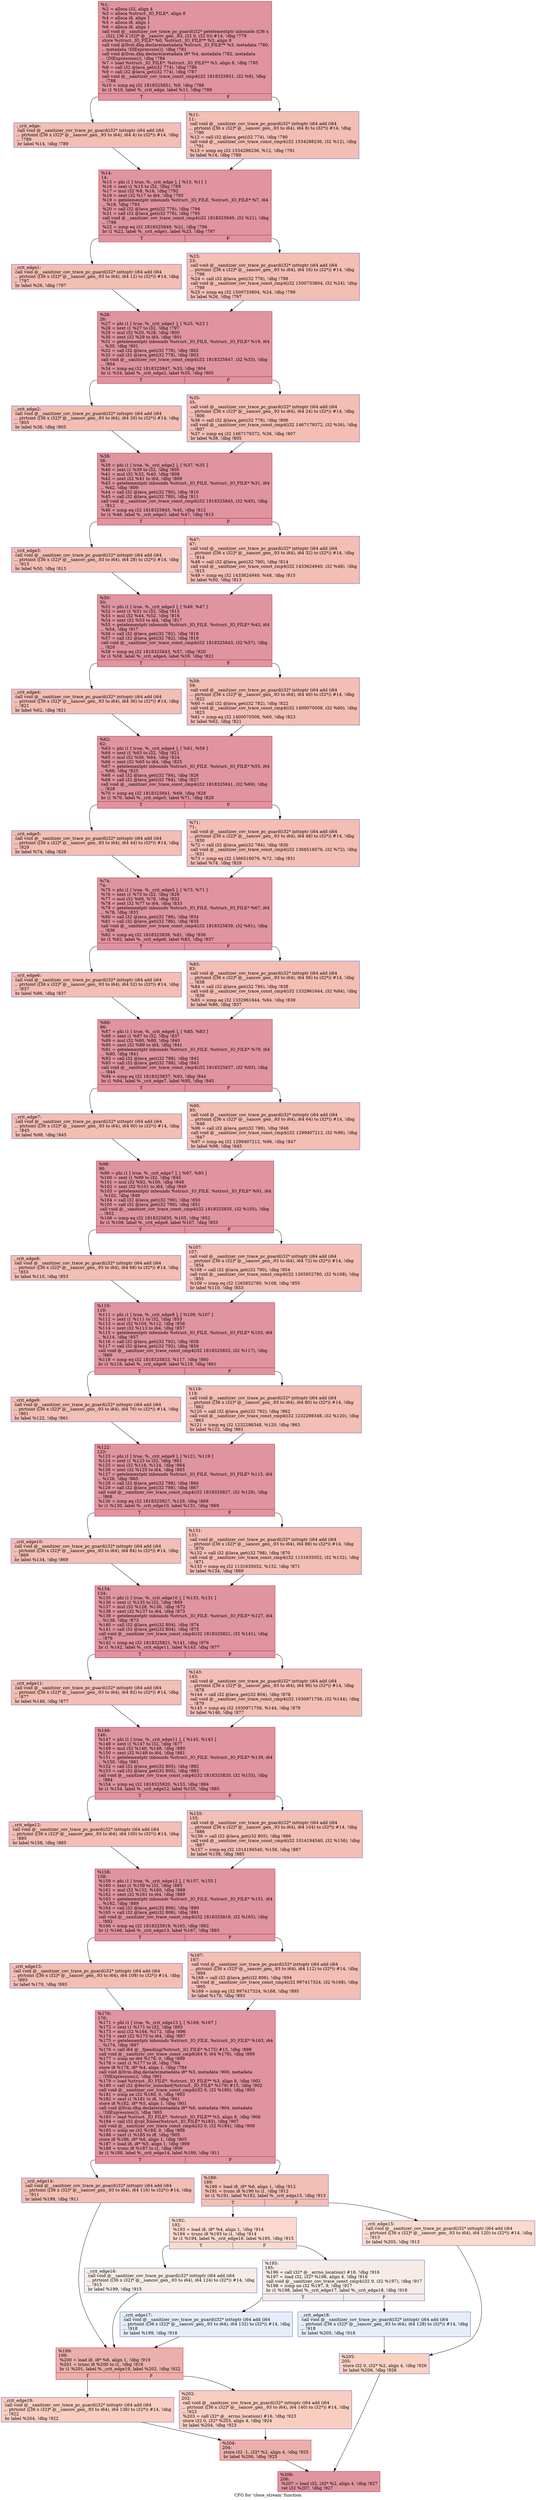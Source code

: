 digraph "CFG for 'close_stream' function" {
	label="CFG for 'close_stream' function";

	Node0x555ee50abb30 [shape=record,color="#b70d28ff", style=filled, fillcolor="#b70d2870",label="{%1:\l  %2 = alloca i32, align 4\l  %3 = alloca %struct._IO_FILE*, align 8\l  %4 = alloca i8, align 1\l  %5 = alloca i8, align 1\l  %6 = alloca i8, align 1\l  call void @__sanitizer_cov_trace_pc_guard(i32* getelementptr inbounds ([36 x\l... i32], [36 x i32]* @__sancov_gen_.93, i32 0, i32 0)) #14, !dbg !779\l  store %struct._IO_FILE* %0, %struct._IO_FILE** %3, align 8\l  call void @llvm.dbg.declare(metadata %struct._IO_FILE** %3, metadata !780,\l... metadata !DIExpression()), !dbg !781\l  call void @llvm.dbg.declare(metadata i8* %4, metadata !782, metadata\l... !DIExpression()), !dbg !784\l  %7 = load %struct._IO_FILE*, %struct._IO_FILE** %3, align 8, !dbg !785\l  %8 = call i32 @lava_get(i32 774), !dbg !786\l  %9 = call i32 @lava_get(i32 774), !dbg !787\l  call void @__sanitizer_cov_trace_const_cmp4(i32 1818325851, i32 %9), !dbg\l... !788\l  %10 = icmp eq i32 1818325851, %9, !dbg !788\l  br i1 %10, label %._crit_edge, label %11, !dbg !789\l|{<s0>T|<s1>F}}"];
	Node0x555ee50abb30:s0 -> Node0x555ee50afa20;
	Node0x555ee50abb30:s1 -> Node0x555ee50afa70;
	Node0x555ee50afa20 [shape=record,color="#3d50c3ff", style=filled, fillcolor="#e36c5570",label="{._crit_edge:                                      \l  call void @__sanitizer_cov_trace_pc_guard(i32* inttoptr (i64 add (i64\l... ptrtoint ([36 x i32]* @__sancov_gen_.93 to i64), i64 4) to i32*)) #14, !dbg\l... !789\l  br label %14, !dbg !789\l}"];
	Node0x555ee50afa20 -> Node0x555ee50afac0;
	Node0x555ee50afa70 [shape=record,color="#3d50c3ff", style=filled, fillcolor="#e36c5570",label="{%11:\l11:                                               \l  call void @__sanitizer_cov_trace_pc_guard(i32* inttoptr (i64 add (i64\l... ptrtoint ([36 x i32]* @__sancov_gen_.93 to i64), i64 8) to i32*)) #14, !dbg\l... !790\l  %12 = call i32 @lava_get(i32 774), !dbg !790\l  call void @__sanitizer_cov_trace_const_cmp4(i32 1534288236, i32 %12), !dbg\l... !791\l  %13 = icmp eq i32 1534288236, %12, !dbg !791\l  br label %14, !dbg !789\l}"];
	Node0x555ee50afa70 -> Node0x555ee50afac0;
	Node0x555ee50afac0 [shape=record,color="#b70d28ff", style=filled, fillcolor="#b70d2870",label="{%14:\l14:                                               \l  %15 = phi i1 [ true, %._crit_edge ], [ %13, %11 ]\l  %16 = zext i1 %15 to i32, !dbg !789\l  %17 = mul i32 %8, %16, !dbg !792\l  %18 = zext i32 %17 to i64, !dbg !793\l  %19 = getelementptr inbounds %struct._IO_FILE, %struct._IO_FILE* %7, i64\l... %18, !dbg !793\l  %20 = call i32 @lava_get(i32 776), !dbg !794\l  %21 = call i32 @lava_get(i32 776), !dbg !795\l  call void @__sanitizer_cov_trace_const_cmp4(i32 1818325849, i32 %21), !dbg\l... !796\l  %22 = icmp eq i32 1818325849, %21, !dbg !796\l  br i1 %22, label %._crit_edge1, label %23, !dbg !797\l|{<s0>T|<s1>F}}"];
	Node0x555ee50afac0:s0 -> Node0x555ee50afb10;
	Node0x555ee50afac0:s1 -> Node0x555ee50afb60;
	Node0x555ee50afb10 [shape=record,color="#3d50c3ff", style=filled, fillcolor="#e36c5570",label="{._crit_edge1:                                     \l  call void @__sanitizer_cov_trace_pc_guard(i32* inttoptr (i64 add (i64\l... ptrtoint ([36 x i32]* @__sancov_gen_.93 to i64), i64 12) to i32*)) #14, !dbg\l... !797\l  br label %26, !dbg !797\l}"];
	Node0x555ee50afb10 -> Node0x555ee50afbb0;
	Node0x555ee50afb60 [shape=record,color="#3d50c3ff", style=filled, fillcolor="#e36c5570",label="{%23:\l23:                                               \l  call void @__sanitizer_cov_trace_pc_guard(i32* inttoptr (i64 add (i64\l... ptrtoint ([36 x i32]* @__sancov_gen_.93 to i64), i64 16) to i32*)) #14, !dbg\l... !798\l  %24 = call i32 @lava_get(i32 776), !dbg !798\l  call void @__sanitizer_cov_trace_const_cmp4(i32 1500733804, i32 %24), !dbg\l... !799\l  %25 = icmp eq i32 1500733804, %24, !dbg !799\l  br label %26, !dbg !797\l}"];
	Node0x555ee50afb60 -> Node0x555ee50afbb0;
	Node0x555ee50afbb0 [shape=record,color="#b70d28ff", style=filled, fillcolor="#b70d2870",label="{%26:\l26:                                               \l  %27 = phi i1 [ true, %._crit_edge1 ], [ %25, %23 ]\l  %28 = zext i1 %27 to i32, !dbg !797\l  %29 = mul i32 %20, %28, !dbg !800\l  %30 = zext i32 %29 to i64, !dbg !801\l  %31 = getelementptr inbounds %struct._IO_FILE, %struct._IO_FILE* %19, i64\l... %30, !dbg !801\l  %32 = call i32 @lava_get(i32 778), !dbg !802\l  %33 = call i32 @lava_get(i32 778), !dbg !803\l  call void @__sanitizer_cov_trace_const_cmp4(i32 1818325847, i32 %33), !dbg\l... !804\l  %34 = icmp eq i32 1818325847, %33, !dbg !804\l  br i1 %34, label %._crit_edge2, label %35, !dbg !805\l|{<s0>T|<s1>F}}"];
	Node0x555ee50afbb0:s0 -> Node0x555ee50afc00;
	Node0x555ee50afbb0:s1 -> Node0x555ee50afc50;
	Node0x555ee50afc00 [shape=record,color="#3d50c3ff", style=filled, fillcolor="#e36c5570",label="{._crit_edge2:                                     \l  call void @__sanitizer_cov_trace_pc_guard(i32* inttoptr (i64 add (i64\l... ptrtoint ([36 x i32]* @__sancov_gen_.93 to i64), i64 20) to i32*)) #14, !dbg\l... !805\l  br label %38, !dbg !805\l}"];
	Node0x555ee50afc00 -> Node0x555ee50afca0;
	Node0x555ee50afc50 [shape=record,color="#3d50c3ff", style=filled, fillcolor="#e36c5570",label="{%35:\l35:                                               \l  call void @__sanitizer_cov_trace_pc_guard(i32* inttoptr (i64 add (i64\l... ptrtoint ([36 x i32]* @__sancov_gen_.93 to i64), i64 24) to i32*)) #14, !dbg\l... !806\l  %36 = call i32 @lava_get(i32 778), !dbg !806\l  call void @__sanitizer_cov_trace_const_cmp4(i32 1467179372, i32 %36), !dbg\l... !807\l  %37 = icmp eq i32 1467179372, %36, !dbg !807\l  br label %38, !dbg !805\l}"];
	Node0x555ee50afc50 -> Node0x555ee50afca0;
	Node0x555ee50afca0 [shape=record,color="#b70d28ff", style=filled, fillcolor="#b70d2870",label="{%38:\l38:                                               \l  %39 = phi i1 [ true, %._crit_edge2 ], [ %37, %35 ]\l  %40 = zext i1 %39 to i32, !dbg !805\l  %41 = mul i32 %32, %40, !dbg !808\l  %42 = zext i32 %41 to i64, !dbg !809\l  %43 = getelementptr inbounds %struct._IO_FILE, %struct._IO_FILE* %31, i64\l... %42, !dbg !809\l  %44 = call i32 @lava_get(i32 780), !dbg !810\l  %45 = call i32 @lava_get(i32 780), !dbg !811\l  call void @__sanitizer_cov_trace_const_cmp4(i32 1818325845, i32 %45), !dbg\l... !812\l  %46 = icmp eq i32 1818325845, %45, !dbg !812\l  br i1 %46, label %._crit_edge3, label %47, !dbg !813\l|{<s0>T|<s1>F}}"];
	Node0x555ee50afca0:s0 -> Node0x555ee50afcf0;
	Node0x555ee50afca0:s1 -> Node0x555ee50afd40;
	Node0x555ee50afcf0 [shape=record,color="#3d50c3ff", style=filled, fillcolor="#e36c5570",label="{._crit_edge3:                                     \l  call void @__sanitizer_cov_trace_pc_guard(i32* inttoptr (i64 add (i64\l... ptrtoint ([36 x i32]* @__sancov_gen_.93 to i64), i64 28) to i32*)) #14, !dbg\l... !813\l  br label %50, !dbg !813\l}"];
	Node0x555ee50afcf0 -> Node0x555ee50afd90;
	Node0x555ee50afd40 [shape=record,color="#3d50c3ff", style=filled, fillcolor="#e36c5570",label="{%47:\l47:                                               \l  call void @__sanitizer_cov_trace_pc_guard(i32* inttoptr (i64 add (i64\l... ptrtoint ([36 x i32]* @__sancov_gen_.93 to i64), i64 32) to i32*)) #14, !dbg\l... !814\l  %48 = call i32 @lava_get(i32 780), !dbg !814\l  call void @__sanitizer_cov_trace_const_cmp4(i32 1433624940, i32 %48), !dbg\l... !815\l  %49 = icmp eq i32 1433624940, %48, !dbg !815\l  br label %50, !dbg !813\l}"];
	Node0x555ee50afd40 -> Node0x555ee50afd90;
	Node0x555ee50afd90 [shape=record,color="#b70d28ff", style=filled, fillcolor="#b70d2870",label="{%50:\l50:                                               \l  %51 = phi i1 [ true, %._crit_edge3 ], [ %49, %47 ]\l  %52 = zext i1 %51 to i32, !dbg !813\l  %53 = mul i32 %44, %52, !dbg !816\l  %54 = zext i32 %53 to i64, !dbg !817\l  %55 = getelementptr inbounds %struct._IO_FILE, %struct._IO_FILE* %43, i64\l... %54, !dbg !817\l  %56 = call i32 @lava_get(i32 782), !dbg !818\l  %57 = call i32 @lava_get(i32 782), !dbg !819\l  call void @__sanitizer_cov_trace_const_cmp4(i32 1818325843, i32 %57), !dbg\l... !820\l  %58 = icmp eq i32 1818325843, %57, !dbg !820\l  br i1 %58, label %._crit_edge4, label %59, !dbg !821\l|{<s0>T|<s1>F}}"];
	Node0x555ee50afd90:s0 -> Node0x555ee50afde0;
	Node0x555ee50afd90:s1 -> Node0x555ee50afe30;
	Node0x555ee50afde0 [shape=record,color="#3d50c3ff", style=filled, fillcolor="#e36c5570",label="{._crit_edge4:                                     \l  call void @__sanitizer_cov_trace_pc_guard(i32* inttoptr (i64 add (i64\l... ptrtoint ([36 x i32]* @__sancov_gen_.93 to i64), i64 36) to i32*)) #14, !dbg\l... !821\l  br label %62, !dbg !821\l}"];
	Node0x555ee50afde0 -> Node0x555ee50afe80;
	Node0x555ee50afe30 [shape=record,color="#3d50c3ff", style=filled, fillcolor="#e36c5570",label="{%59:\l59:                                               \l  call void @__sanitizer_cov_trace_pc_guard(i32* inttoptr (i64 add (i64\l... ptrtoint ([36 x i32]* @__sancov_gen_.93 to i64), i64 40) to i32*)) #14, !dbg\l... !822\l  %60 = call i32 @lava_get(i32 782), !dbg !822\l  call void @__sanitizer_cov_trace_const_cmp4(i32 1400070508, i32 %60), !dbg\l... !823\l  %61 = icmp eq i32 1400070508, %60, !dbg !823\l  br label %62, !dbg !821\l}"];
	Node0x555ee50afe30 -> Node0x555ee50afe80;
	Node0x555ee50afe80 [shape=record,color="#b70d28ff", style=filled, fillcolor="#b70d2870",label="{%62:\l62:                                               \l  %63 = phi i1 [ true, %._crit_edge4 ], [ %61, %59 ]\l  %64 = zext i1 %63 to i32, !dbg !821\l  %65 = mul i32 %56, %64, !dbg !824\l  %66 = zext i32 %65 to i64, !dbg !825\l  %67 = getelementptr inbounds %struct._IO_FILE, %struct._IO_FILE* %55, i64\l... %66, !dbg !825\l  %68 = call i32 @lava_get(i32 784), !dbg !826\l  %69 = call i32 @lava_get(i32 784), !dbg !827\l  call void @__sanitizer_cov_trace_const_cmp4(i32 1818325841, i32 %69), !dbg\l... !828\l  %70 = icmp eq i32 1818325841, %69, !dbg !828\l  br i1 %70, label %._crit_edge5, label %71, !dbg !829\l|{<s0>T|<s1>F}}"];
	Node0x555ee50afe80:s0 -> Node0x555ee50afed0;
	Node0x555ee50afe80:s1 -> Node0x555ee50aff20;
	Node0x555ee50afed0 [shape=record,color="#3d50c3ff", style=filled, fillcolor="#e36c5570",label="{._crit_edge5:                                     \l  call void @__sanitizer_cov_trace_pc_guard(i32* inttoptr (i64 add (i64\l... ptrtoint ([36 x i32]* @__sancov_gen_.93 to i64), i64 44) to i32*)) #14, !dbg\l... !829\l  br label %74, !dbg !829\l}"];
	Node0x555ee50afed0 -> Node0x555ee50aff70;
	Node0x555ee50aff20 [shape=record,color="#3d50c3ff", style=filled, fillcolor="#e36c5570",label="{%71:\l71:                                               \l  call void @__sanitizer_cov_trace_pc_guard(i32* inttoptr (i64 add (i64\l... ptrtoint ([36 x i32]* @__sancov_gen_.93 to i64), i64 48) to i32*)) #14, !dbg\l... !830\l  %72 = call i32 @lava_get(i32 784), !dbg !830\l  call void @__sanitizer_cov_trace_const_cmp4(i32 1366516076, i32 %72), !dbg\l... !831\l  %73 = icmp eq i32 1366516076, %72, !dbg !831\l  br label %74, !dbg !829\l}"];
	Node0x555ee50aff20 -> Node0x555ee50aff70;
	Node0x555ee50aff70 [shape=record,color="#b70d28ff", style=filled, fillcolor="#b70d2870",label="{%74:\l74:                                               \l  %75 = phi i1 [ true, %._crit_edge5 ], [ %73, %71 ]\l  %76 = zext i1 %75 to i32, !dbg !829\l  %77 = mul i32 %68, %76, !dbg !832\l  %78 = zext i32 %77 to i64, !dbg !833\l  %79 = getelementptr inbounds %struct._IO_FILE, %struct._IO_FILE* %67, i64\l... %78, !dbg !833\l  %80 = call i32 @lava_get(i32 786), !dbg !834\l  %81 = call i32 @lava_get(i32 786), !dbg !835\l  call void @__sanitizer_cov_trace_const_cmp4(i32 1818325839, i32 %81), !dbg\l... !836\l  %82 = icmp eq i32 1818325839, %81, !dbg !836\l  br i1 %82, label %._crit_edge6, label %83, !dbg !837\l|{<s0>T|<s1>F}}"];
	Node0x555ee50aff70:s0 -> Node0x555ee50affc0;
	Node0x555ee50aff70:s1 -> Node0x555ee50b0010;
	Node0x555ee50affc0 [shape=record,color="#3d50c3ff", style=filled, fillcolor="#e36c5570",label="{._crit_edge6:                                     \l  call void @__sanitizer_cov_trace_pc_guard(i32* inttoptr (i64 add (i64\l... ptrtoint ([36 x i32]* @__sancov_gen_.93 to i64), i64 52) to i32*)) #14, !dbg\l... !837\l  br label %86, !dbg !837\l}"];
	Node0x555ee50affc0 -> Node0x555ee50b0060;
	Node0x555ee50b0010 [shape=record,color="#3d50c3ff", style=filled, fillcolor="#e36c5570",label="{%83:\l83:                                               \l  call void @__sanitizer_cov_trace_pc_guard(i32* inttoptr (i64 add (i64\l... ptrtoint ([36 x i32]* @__sancov_gen_.93 to i64), i64 56) to i32*)) #14, !dbg\l... !838\l  %84 = call i32 @lava_get(i32 786), !dbg !838\l  call void @__sanitizer_cov_trace_const_cmp4(i32 1332961644, i32 %84), !dbg\l... !839\l  %85 = icmp eq i32 1332961644, %84, !dbg !839\l  br label %86, !dbg !837\l}"];
	Node0x555ee50b0010 -> Node0x555ee50b0060;
	Node0x555ee50b0060 [shape=record,color="#b70d28ff", style=filled, fillcolor="#b70d2870",label="{%86:\l86:                                               \l  %87 = phi i1 [ true, %._crit_edge6 ], [ %85, %83 ]\l  %88 = zext i1 %87 to i32, !dbg !837\l  %89 = mul i32 %80, %88, !dbg !840\l  %90 = zext i32 %89 to i64, !dbg !841\l  %91 = getelementptr inbounds %struct._IO_FILE, %struct._IO_FILE* %79, i64\l... %90, !dbg !841\l  %92 = call i32 @lava_get(i32 788), !dbg !842\l  %93 = call i32 @lava_get(i32 788), !dbg !843\l  call void @__sanitizer_cov_trace_const_cmp4(i32 1818325837, i32 %93), !dbg\l... !844\l  %94 = icmp eq i32 1818325837, %93, !dbg !844\l  br i1 %94, label %._crit_edge7, label %95, !dbg !845\l|{<s0>T|<s1>F}}"];
	Node0x555ee50b0060:s0 -> Node0x555ee50b00b0;
	Node0x555ee50b0060:s1 -> Node0x555ee50b0100;
	Node0x555ee50b00b0 [shape=record,color="#3d50c3ff", style=filled, fillcolor="#e36c5570",label="{._crit_edge7:                                     \l  call void @__sanitizer_cov_trace_pc_guard(i32* inttoptr (i64 add (i64\l... ptrtoint ([36 x i32]* @__sancov_gen_.93 to i64), i64 60) to i32*)) #14, !dbg\l... !845\l  br label %98, !dbg !845\l}"];
	Node0x555ee50b00b0 -> Node0x555ee50b0150;
	Node0x555ee50b0100 [shape=record,color="#3d50c3ff", style=filled, fillcolor="#e36c5570",label="{%95:\l95:                                               \l  call void @__sanitizer_cov_trace_pc_guard(i32* inttoptr (i64 add (i64\l... ptrtoint ([36 x i32]* @__sancov_gen_.93 to i64), i64 64) to i32*)) #14, !dbg\l... !846\l  %96 = call i32 @lava_get(i32 788), !dbg !846\l  call void @__sanitizer_cov_trace_const_cmp4(i32 1299407212, i32 %96), !dbg\l... !847\l  %97 = icmp eq i32 1299407212, %96, !dbg !847\l  br label %98, !dbg !845\l}"];
	Node0x555ee50b0100 -> Node0x555ee50b0150;
	Node0x555ee50b0150 [shape=record,color="#b70d28ff", style=filled, fillcolor="#b70d2870",label="{%98:\l98:                                               \l  %99 = phi i1 [ true, %._crit_edge7 ], [ %97, %95 ]\l  %100 = zext i1 %99 to i32, !dbg !845\l  %101 = mul i32 %92, %100, !dbg !848\l  %102 = zext i32 %101 to i64, !dbg !849\l  %103 = getelementptr inbounds %struct._IO_FILE, %struct._IO_FILE* %91, i64\l... %102, !dbg !849\l  %104 = call i32 @lava_get(i32 790), !dbg !850\l  %105 = call i32 @lava_get(i32 790), !dbg !851\l  call void @__sanitizer_cov_trace_const_cmp4(i32 1818325835, i32 %105), !dbg\l... !852\l  %106 = icmp eq i32 1818325835, %105, !dbg !852\l  br i1 %106, label %._crit_edge8, label %107, !dbg !853\l|{<s0>T|<s1>F}}"];
	Node0x555ee50b0150:s0 -> Node0x555ee50b01a0;
	Node0x555ee50b0150:s1 -> Node0x555ee50b01f0;
	Node0x555ee50b01a0 [shape=record,color="#3d50c3ff", style=filled, fillcolor="#e36c5570",label="{._crit_edge8:                                     \l  call void @__sanitizer_cov_trace_pc_guard(i32* inttoptr (i64 add (i64\l... ptrtoint ([36 x i32]* @__sancov_gen_.93 to i64), i64 68) to i32*)) #14, !dbg\l... !853\l  br label %110, !dbg !853\l}"];
	Node0x555ee50b01a0 -> Node0x555ee50b0240;
	Node0x555ee50b01f0 [shape=record,color="#3d50c3ff", style=filled, fillcolor="#e36c5570",label="{%107:\l107:                                              \l  call void @__sanitizer_cov_trace_pc_guard(i32* inttoptr (i64 add (i64\l... ptrtoint ([36 x i32]* @__sancov_gen_.93 to i64), i64 72) to i32*)) #14, !dbg\l... !854\l  %108 = call i32 @lava_get(i32 790), !dbg !854\l  call void @__sanitizer_cov_trace_const_cmp4(i32 1265852780, i32 %108), !dbg\l... !855\l  %109 = icmp eq i32 1265852780, %108, !dbg !855\l  br label %110, !dbg !853\l}"];
	Node0x555ee50b01f0 -> Node0x555ee50b0240;
	Node0x555ee50b0240 [shape=record,color="#b70d28ff", style=filled, fillcolor="#b70d2870",label="{%110:\l110:                                              \l  %111 = phi i1 [ true, %._crit_edge8 ], [ %109, %107 ]\l  %112 = zext i1 %111 to i32, !dbg !853\l  %113 = mul i32 %104, %112, !dbg !856\l  %114 = zext i32 %113 to i64, !dbg !857\l  %115 = getelementptr inbounds %struct._IO_FILE, %struct._IO_FILE* %103, i64\l... %114, !dbg !857\l  %116 = call i32 @lava_get(i32 792), !dbg !858\l  %117 = call i32 @lava_get(i32 792), !dbg !859\l  call void @__sanitizer_cov_trace_const_cmp4(i32 1818325833, i32 %117), !dbg\l... !860\l  %118 = icmp eq i32 1818325833, %117, !dbg !860\l  br i1 %118, label %._crit_edge9, label %119, !dbg !861\l|{<s0>T|<s1>F}}"];
	Node0x555ee50b0240:s0 -> Node0x555ee50b0290;
	Node0x555ee50b0240:s1 -> Node0x555ee50b02e0;
	Node0x555ee50b0290 [shape=record,color="#3d50c3ff", style=filled, fillcolor="#e36c5570",label="{._crit_edge9:                                     \l  call void @__sanitizer_cov_trace_pc_guard(i32* inttoptr (i64 add (i64\l... ptrtoint ([36 x i32]* @__sancov_gen_.93 to i64), i64 76) to i32*)) #14, !dbg\l... !861\l  br label %122, !dbg !861\l}"];
	Node0x555ee50b0290 -> Node0x555ee50b0330;
	Node0x555ee50b02e0 [shape=record,color="#3d50c3ff", style=filled, fillcolor="#e36c5570",label="{%119:\l119:                                              \l  call void @__sanitizer_cov_trace_pc_guard(i32* inttoptr (i64 add (i64\l... ptrtoint ([36 x i32]* @__sancov_gen_.93 to i64), i64 80) to i32*)) #14, !dbg\l... !862\l  %120 = call i32 @lava_get(i32 792), !dbg !862\l  call void @__sanitizer_cov_trace_const_cmp4(i32 1232298348, i32 %120), !dbg\l... !863\l  %121 = icmp eq i32 1232298348, %120, !dbg !863\l  br label %122, !dbg !861\l}"];
	Node0x555ee50b02e0 -> Node0x555ee50b0330;
	Node0x555ee50b0330 [shape=record,color="#b70d28ff", style=filled, fillcolor="#b70d2870",label="{%122:\l122:                                              \l  %123 = phi i1 [ true, %._crit_edge9 ], [ %121, %119 ]\l  %124 = zext i1 %123 to i32, !dbg !861\l  %125 = mul i32 %116, %124, !dbg !864\l  %126 = zext i32 %125 to i64, !dbg !865\l  %127 = getelementptr inbounds %struct._IO_FILE, %struct._IO_FILE* %115, i64\l... %126, !dbg !865\l  %128 = call i32 @lava_get(i32 798), !dbg !866\l  %129 = call i32 @lava_get(i32 798), !dbg !867\l  call void @__sanitizer_cov_trace_const_cmp4(i32 1818325827, i32 %129), !dbg\l... !868\l  %130 = icmp eq i32 1818325827, %129, !dbg !868\l  br i1 %130, label %._crit_edge10, label %131, !dbg !869\l|{<s0>T|<s1>F}}"];
	Node0x555ee50b0330:s0 -> Node0x555ee50b0380;
	Node0x555ee50b0330:s1 -> Node0x555ee50b03d0;
	Node0x555ee50b0380 [shape=record,color="#3d50c3ff", style=filled, fillcolor="#e36c5570",label="{._crit_edge10:                                    \l  call void @__sanitizer_cov_trace_pc_guard(i32* inttoptr (i64 add (i64\l... ptrtoint ([36 x i32]* @__sancov_gen_.93 to i64), i64 84) to i32*)) #14, !dbg\l... !869\l  br label %134, !dbg !869\l}"];
	Node0x555ee50b0380 -> Node0x555ee50b0420;
	Node0x555ee50b03d0 [shape=record,color="#3d50c3ff", style=filled, fillcolor="#e36c5570",label="{%131:\l131:                                              \l  call void @__sanitizer_cov_trace_pc_guard(i32* inttoptr (i64 add (i64\l... ptrtoint ([36 x i32]* @__sancov_gen_.93 to i64), i64 88) to i32*)) #14, !dbg\l... !870\l  %132 = call i32 @lava_get(i32 798), !dbg !870\l  call void @__sanitizer_cov_trace_const_cmp4(i32 1131635052, i32 %132), !dbg\l... !871\l  %133 = icmp eq i32 1131635052, %132, !dbg !871\l  br label %134, !dbg !869\l}"];
	Node0x555ee50b03d0 -> Node0x555ee50b0420;
	Node0x555ee50b0420 [shape=record,color="#b70d28ff", style=filled, fillcolor="#b70d2870",label="{%134:\l134:                                              \l  %135 = phi i1 [ true, %._crit_edge10 ], [ %133, %131 ]\l  %136 = zext i1 %135 to i32, !dbg !869\l  %137 = mul i32 %128, %136, !dbg !872\l  %138 = zext i32 %137 to i64, !dbg !873\l  %139 = getelementptr inbounds %struct._IO_FILE, %struct._IO_FILE* %127, i64\l... %138, !dbg !873\l  %140 = call i32 @lava_get(i32 804), !dbg !874\l  %141 = call i32 @lava_get(i32 804), !dbg !875\l  call void @__sanitizer_cov_trace_const_cmp4(i32 1818325821, i32 %141), !dbg\l... !876\l  %142 = icmp eq i32 1818325821, %141, !dbg !876\l  br i1 %142, label %._crit_edge11, label %143, !dbg !877\l|{<s0>T|<s1>F}}"];
	Node0x555ee50b0420:s0 -> Node0x555ee50b0470;
	Node0x555ee50b0420:s1 -> Node0x555ee50b04c0;
	Node0x555ee50b0470 [shape=record,color="#3d50c3ff", style=filled, fillcolor="#e36c5570",label="{._crit_edge11:                                    \l  call void @__sanitizer_cov_trace_pc_guard(i32* inttoptr (i64 add (i64\l... ptrtoint ([36 x i32]* @__sancov_gen_.93 to i64), i64 92) to i32*)) #14, !dbg\l... !877\l  br label %146, !dbg !877\l}"];
	Node0x555ee50b0470 -> Node0x555ee50b0510;
	Node0x555ee50b04c0 [shape=record,color="#3d50c3ff", style=filled, fillcolor="#e36c5570",label="{%143:\l143:                                              \l  call void @__sanitizer_cov_trace_pc_guard(i32* inttoptr (i64 add (i64\l... ptrtoint ([36 x i32]* @__sancov_gen_.93 to i64), i64 96) to i32*)) #14, !dbg\l... !878\l  %144 = call i32 @lava_get(i32 804), !dbg !878\l  call void @__sanitizer_cov_trace_const_cmp4(i32 1030971756, i32 %144), !dbg\l... !879\l  %145 = icmp eq i32 1030971756, %144, !dbg !879\l  br label %146, !dbg !877\l}"];
	Node0x555ee50b04c0 -> Node0x555ee50b0510;
	Node0x555ee50b0510 [shape=record,color="#b70d28ff", style=filled, fillcolor="#b70d2870",label="{%146:\l146:                                              \l  %147 = phi i1 [ true, %._crit_edge11 ], [ %145, %143 ]\l  %148 = zext i1 %147 to i32, !dbg !877\l  %149 = mul i32 %140, %148, !dbg !880\l  %150 = zext i32 %149 to i64, !dbg !881\l  %151 = getelementptr inbounds %struct._IO_FILE, %struct._IO_FILE* %139, i64\l... %150, !dbg !881\l  %152 = call i32 @lava_get(i32 805), !dbg !882\l  %153 = call i32 @lava_get(i32 805), !dbg !883\l  call void @__sanitizer_cov_trace_const_cmp4(i32 1818325820, i32 %153), !dbg\l... !884\l  %154 = icmp eq i32 1818325820, %153, !dbg !884\l  br i1 %154, label %._crit_edge12, label %155, !dbg !885\l|{<s0>T|<s1>F}}"];
	Node0x555ee50b0510:s0 -> Node0x555ee50b0560;
	Node0x555ee50b0510:s1 -> Node0x555ee50b05b0;
	Node0x555ee50b0560 [shape=record,color="#3d50c3ff", style=filled, fillcolor="#e36c5570",label="{._crit_edge12:                                    \l  call void @__sanitizer_cov_trace_pc_guard(i32* inttoptr (i64 add (i64\l... ptrtoint ([36 x i32]* @__sancov_gen_.93 to i64), i64 100) to i32*)) #14, !dbg\l... !885\l  br label %158, !dbg !885\l}"];
	Node0x555ee50b0560 -> Node0x555ee50b0600;
	Node0x555ee50b05b0 [shape=record,color="#3d50c3ff", style=filled, fillcolor="#e36c5570",label="{%155:\l155:                                              \l  call void @__sanitizer_cov_trace_pc_guard(i32* inttoptr (i64 add (i64\l... ptrtoint ([36 x i32]* @__sancov_gen_.93 to i64), i64 104) to i32*)) #14, !dbg\l... !886\l  %156 = call i32 @lava_get(i32 805), !dbg !886\l  call void @__sanitizer_cov_trace_const_cmp4(i32 1014194540, i32 %156), !dbg\l... !887\l  %157 = icmp eq i32 1014194540, %156, !dbg !887\l  br label %158, !dbg !885\l}"];
	Node0x555ee50b05b0 -> Node0x555ee50b0600;
	Node0x555ee50b0600 [shape=record,color="#b70d28ff", style=filled, fillcolor="#b70d2870",label="{%158:\l158:                                              \l  %159 = phi i1 [ true, %._crit_edge12 ], [ %157, %155 ]\l  %160 = zext i1 %159 to i32, !dbg !885\l  %161 = mul i32 %152, %160, !dbg !888\l  %162 = zext i32 %161 to i64, !dbg !889\l  %163 = getelementptr inbounds %struct._IO_FILE, %struct._IO_FILE* %151, i64\l... %162, !dbg !889\l  %164 = call i32 @lava_get(i32 806), !dbg !890\l  %165 = call i32 @lava_get(i32 806), !dbg !891\l  call void @__sanitizer_cov_trace_const_cmp4(i32 1818325819, i32 %165), !dbg\l... !892\l  %166 = icmp eq i32 1818325819, %165, !dbg !892\l  br i1 %166, label %._crit_edge13, label %167, !dbg !893\l|{<s0>T|<s1>F}}"];
	Node0x555ee50b0600:s0 -> Node0x555ee50b0650;
	Node0x555ee50b0600:s1 -> Node0x555ee50b06a0;
	Node0x555ee50b0650 [shape=record,color="#3d50c3ff", style=filled, fillcolor="#e36c5570",label="{._crit_edge13:                                    \l  call void @__sanitizer_cov_trace_pc_guard(i32* inttoptr (i64 add (i64\l... ptrtoint ([36 x i32]* @__sancov_gen_.93 to i64), i64 108) to i32*)) #14, !dbg\l... !893\l  br label %170, !dbg !893\l}"];
	Node0x555ee50b0650 -> Node0x555ee50b06f0;
	Node0x555ee50b06a0 [shape=record,color="#3d50c3ff", style=filled, fillcolor="#e36c5570",label="{%167:\l167:                                              \l  call void @__sanitizer_cov_trace_pc_guard(i32* inttoptr (i64 add (i64\l... ptrtoint ([36 x i32]* @__sancov_gen_.93 to i64), i64 112) to i32*)) #14, !dbg\l... !894\l  %168 = call i32 @lava_get(i32 806), !dbg !894\l  call void @__sanitizer_cov_trace_const_cmp4(i32 997417324, i32 %168), !dbg\l... !895\l  %169 = icmp eq i32 997417324, %168, !dbg !895\l  br label %170, !dbg !893\l}"];
	Node0x555ee50b06a0 -> Node0x555ee50b06f0;
	Node0x555ee50b06f0 [shape=record,color="#b70d28ff", style=filled, fillcolor="#b70d2870",label="{%170:\l170:                                              \l  %171 = phi i1 [ true, %._crit_edge13 ], [ %169, %167 ]\l  %172 = zext i1 %171 to i32, !dbg !893\l  %173 = mul i32 %164, %172, !dbg !896\l  %174 = zext i32 %173 to i64, !dbg !897\l  %175 = getelementptr inbounds %struct._IO_FILE, %struct._IO_FILE* %163, i64\l... %174, !dbg !897\l  %176 = call i64 @__fpending(%struct._IO_FILE* %175) #15, !dbg !898\l  call void @__sanitizer_cov_trace_const_cmp8(i64 0, i64 %176), !dbg !899\l  %177 = icmp ne i64 %176, 0, !dbg !899\l  %178 = zext i1 %177 to i8, !dbg !784\l  store i8 %178, i8* %4, align 1, !dbg !784\l  call void @llvm.dbg.declare(metadata i8* %5, metadata !900, metadata\l... !DIExpression()), !dbg !901\l  %179 = load %struct._IO_FILE*, %struct._IO_FILE** %3, align 8, !dbg !902\l  %180 = call i32 @ferror_unlocked(%struct._IO_FILE* %179) #15, !dbg !902\l  call void @__sanitizer_cov_trace_const_cmp4(i32 0, i32 %180), !dbg !903\l  %181 = icmp ne i32 %180, 0, !dbg !903\l  %182 = zext i1 %181 to i8, !dbg !901\l  store i8 %182, i8* %5, align 1, !dbg !901\l  call void @llvm.dbg.declare(metadata i8* %6, metadata !904, metadata\l... !DIExpression()), !dbg !905\l  %183 = load %struct._IO_FILE*, %struct._IO_FILE** %3, align 8, !dbg !906\l  %184 = call i32 @rpl_fclose(%struct._IO_FILE* %183), !dbg !907\l  call void @__sanitizer_cov_trace_const_cmp4(i32 0, i32 %184), !dbg !908\l  %185 = icmp ne i32 %184, 0, !dbg !908\l  %186 = zext i1 %185 to i8, !dbg !905\l  store i8 %186, i8* %6, align 1, !dbg !905\l  %187 = load i8, i8* %5, align 1, !dbg !909\l  %188 = trunc i8 %187 to i1, !dbg !909\l  br i1 %188, label %._crit_edge14, label %189, !dbg !911\l|{<s0>T|<s1>F}}"];
	Node0x555ee50b06f0:s0 -> Node0x555ee50b0740;
	Node0x555ee50b06f0:s1 -> Node0x555ee50b0790;
	Node0x555ee50b0740 [shape=record,color="#3d50c3ff", style=filled, fillcolor="#e36c5570",label="{._crit_edge14:                                    \l  call void @__sanitizer_cov_trace_pc_guard(i32* inttoptr (i64 add (i64\l... ptrtoint ([36 x i32]* @__sancov_gen_.93 to i64), i64 116) to i32*)) #14, !dbg\l... !911\l  br label %199, !dbg !911\l}"];
	Node0x555ee50b0740 -> Node0x555ee50b09c0;
	Node0x555ee50b0790 [shape=record,color="#3d50c3ff", style=filled, fillcolor="#e36c5570",label="{%189:\l189:                                              \l  %190 = load i8, i8* %6, align 1, !dbg !912\l  %191 = trunc i8 %190 to i1, !dbg !912\l  br i1 %191, label %192, label %._crit_edge15, !dbg !913\l|{<s0>T|<s1>F}}"];
	Node0x555ee50b0790:s0 -> Node0x555ee50b0830;
	Node0x555ee50b0790:s1 -> Node0x555ee50b07e0;
	Node0x555ee50b07e0 [shape=record,color="#3d50c3ff", style=filled, fillcolor="#f7ac8e70",label="{._crit_edge15:                                    \l  call void @__sanitizer_cov_trace_pc_guard(i32* inttoptr (i64 add (i64\l... ptrtoint ([36 x i32]* @__sancov_gen_.93 to i64), i64 120) to i32*)) #14, !dbg\l... !913\l  br label %205, !dbg !913\l}"];
	Node0x555ee50b07e0 -> Node0x555ee50b0b00;
	Node0x555ee50b0830 [shape=record,color="#3d50c3ff", style=filled, fillcolor="#f7ac8e70",label="{%192:\l192:                                              \l  %193 = load i8, i8* %4, align 1, !dbg !914\l  %194 = trunc i8 %193 to i1, !dbg !914\l  br i1 %194, label %._crit_edge16, label %195, !dbg !915\l|{<s0>T|<s1>F}}"];
	Node0x555ee50b0830:s0 -> Node0x555ee50b0880;
	Node0x555ee50b0830:s1 -> Node0x555ee50b08d0;
	Node0x555ee50b0880 [shape=record,color="#3d50c3ff", style=filled, fillcolor="#ead5c970",label="{._crit_edge16:                                    \l  call void @__sanitizer_cov_trace_pc_guard(i32* inttoptr (i64 add (i64\l... ptrtoint ([36 x i32]* @__sancov_gen_.93 to i64), i64 124) to i32*)) #14, !dbg\l... !915\l  br label %199, !dbg !915\l}"];
	Node0x555ee50b0880 -> Node0x555ee50b09c0;
	Node0x555ee50b08d0 [shape=record,color="#3d50c3ff", style=filled, fillcolor="#ead5c970",label="{%195:\l195:                                              \l  %196 = call i32* @__errno_location() #16, !dbg !916\l  %197 = load i32, i32* %196, align 4, !dbg !916\l  call void @__sanitizer_cov_trace_const_cmp4(i32 9, i32 %197), !dbg !917\l  %198 = icmp ne i32 %197, 9, !dbg !917\l  br i1 %198, label %._crit_edge17, label %._crit_edge18, !dbg !918\l|{<s0>T|<s1>F}}"];
	Node0x555ee50b08d0:s0 -> Node0x555ee50b0970;
	Node0x555ee50b08d0:s1 -> Node0x555ee50b0920;
	Node0x555ee50b0920 [shape=record,color="#3d50c3ff", style=filled, fillcolor="#c7d7f070",label="{._crit_edge18:                                    \l  call void @__sanitizer_cov_trace_pc_guard(i32* inttoptr (i64 add (i64\l... ptrtoint ([36 x i32]* @__sancov_gen_.93 to i64), i64 128) to i32*)) #14, !dbg\l... !918\l  br label %205, !dbg !918\l}"];
	Node0x555ee50b0920 -> Node0x555ee50b0b00;
	Node0x555ee50b0970 [shape=record,color="#3d50c3ff", style=filled, fillcolor="#c7d7f070",label="{._crit_edge17:                                    \l  call void @__sanitizer_cov_trace_pc_guard(i32* inttoptr (i64 add (i64\l... ptrtoint ([36 x i32]* @__sancov_gen_.93 to i64), i64 132) to i32*)) #14, !dbg\l... !918\l  br label %199, !dbg !918\l}"];
	Node0x555ee50b0970 -> Node0x555ee50b09c0;
	Node0x555ee50b09c0 [shape=record,color="#b70d28ff", style=filled, fillcolor="#d24b4070",label="{%199:\l199:                                              \l  %200 = load i8, i8* %6, align 1, !dbg !919\l  %201 = trunc i8 %200 to i1, !dbg !919\l  br i1 %201, label %._crit_edge19, label %202, !dbg !922\l|{<s0>T|<s1>F}}"];
	Node0x555ee50b09c0:s0 -> Node0x555ee50b0a10;
	Node0x555ee50b09c0:s1 -> Node0x555ee50b0a60;
	Node0x555ee50b0a10 [shape=record,color="#3d50c3ff", style=filled, fillcolor="#f2907270",label="{._crit_edge19:                                    \l  call void @__sanitizer_cov_trace_pc_guard(i32* inttoptr (i64 add (i64\l... ptrtoint ([36 x i32]* @__sancov_gen_.93 to i64), i64 136) to i32*)) #14, !dbg\l... !922\l  br label %204, !dbg !922\l}"];
	Node0x555ee50b0a10 -> Node0x555ee50b0ab0;
	Node0x555ee50b0a60 [shape=record,color="#3d50c3ff", style=filled, fillcolor="#f2907270",label="{%202:\l202:                                              \l  call void @__sanitizer_cov_trace_pc_guard(i32* inttoptr (i64 add (i64\l... ptrtoint ([36 x i32]* @__sancov_gen_.93 to i64), i64 140) to i32*)) #14, !dbg\l... !923\l  %203 = call i32* @__errno_location() #16, !dbg !923\l  store i32 0, i32* %203, align 4, !dbg !924\l  br label %204, !dbg !923\l}"];
	Node0x555ee50b0a60 -> Node0x555ee50b0ab0;
	Node0x555ee50b0ab0 [shape=record,color="#b70d28ff", style=filled, fillcolor="#d24b4070",label="{%204:\l204:                                              \l  store i32 -1, i32* %2, align 4, !dbg !925\l  br label %206, !dbg !925\l}"];
	Node0x555ee50b0ab0 -> Node0x555ee50b0b50;
	Node0x555ee50b0b00 [shape=record,color="#3d50c3ff", style=filled, fillcolor="#f4987a70",label="{%205:\l205:                                              \l  store i32 0, i32* %2, align 4, !dbg !926\l  br label %206, !dbg !926\l}"];
	Node0x555ee50b0b00 -> Node0x555ee50b0b50;
	Node0x555ee50b0b50 [shape=record,color="#b70d28ff", style=filled, fillcolor="#b70d2870",label="{%206:\l206:                                              \l  %207 = load i32, i32* %2, align 4, !dbg !927\l  ret i32 %207, !dbg !927\l}"];
}
